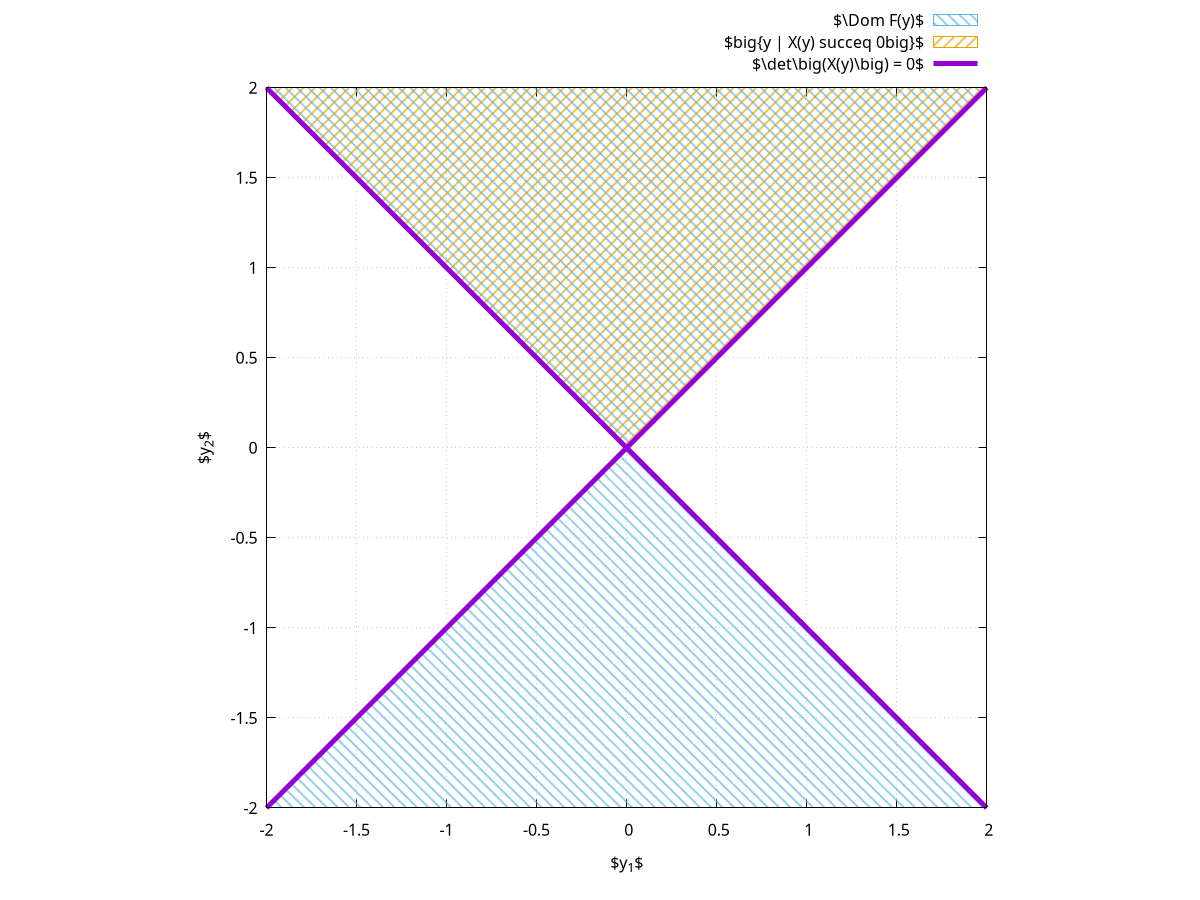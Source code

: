 set terminal epslatex size 6,4
set output "graphs/SDP_hyperParSlice.tex"

set size ratio -1
set grid
set key tmargin right
set title ""
set xlabel "$y_1$"
set ylabel "$y_2$"
set samples 10000

$above << EOD
-2 2
0 0
2 2
EOD
$below << EOD
-2 -2
0 0
2 -2
EOD

plot[-2:2][-2:2] "$above" using 1:2 title "$\\Dom F(y)$" with filledcurves below y lc 3 fillstyle pattern 4 transparent ,\
                 "$below" using 1:2 title "" with filledcurves below y lc 3 fillstyle pattern 4 transparent,\
                 "$above" using 1:2 title "$\\big\\{y\\ |\\ X(y) \\succeq 0\\big\\}$" with filledcurves below y lc 4 fillstyle pattern 5 transparent ,\
                  x title "$\\det\\big(X(y)\\big) = 0$" linecolor 1 lw 5 ,\
                 -x title "" linecolor 1 lw 5
